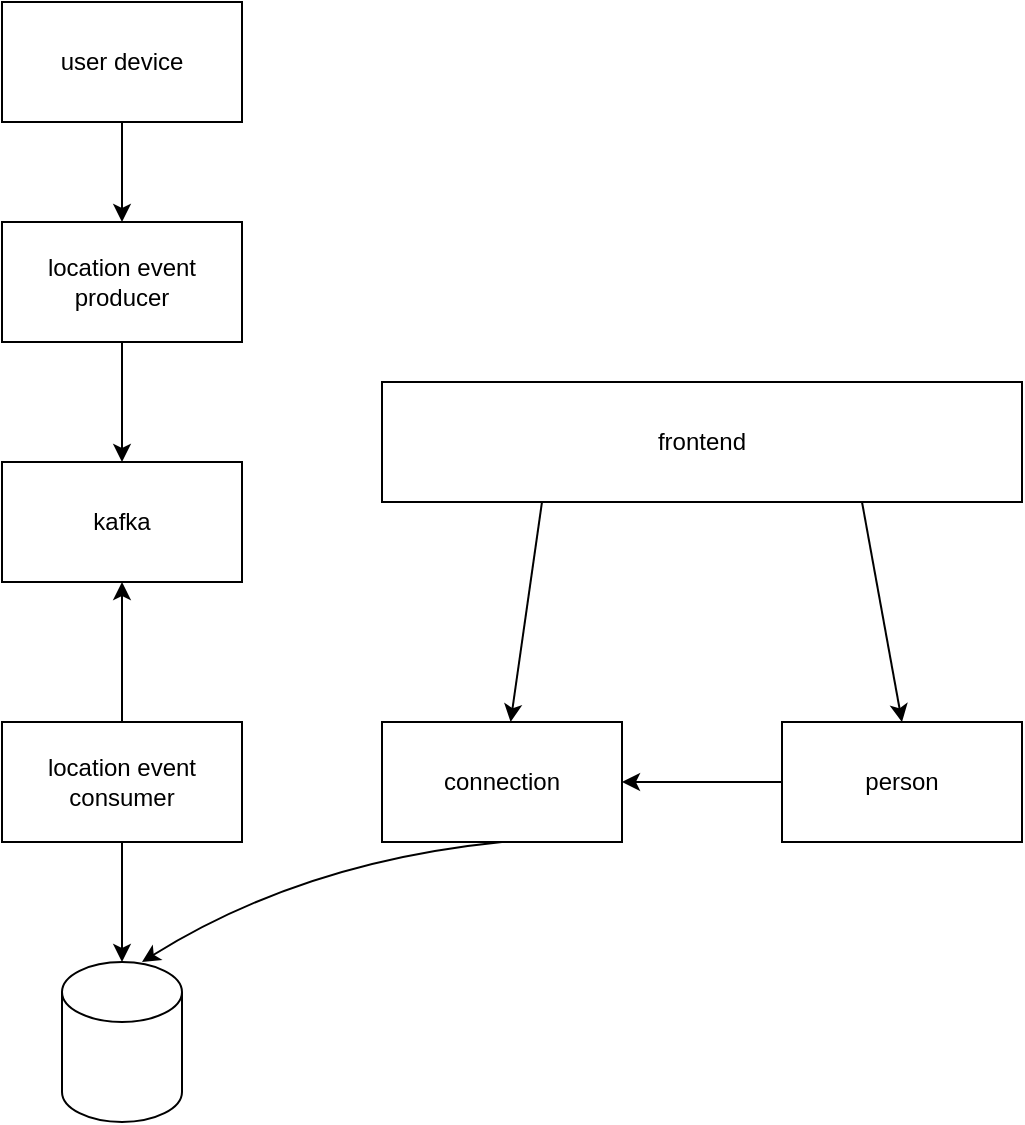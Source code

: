 <mxfile version="15.2.5" type="device"><diagram id="_zklWwAH2Nc5TJjQKXqh" name="Page-1"><mxGraphModel dx="1422" dy="678" grid="1" gridSize="10" guides="1" tooltips="1" connect="1" arrows="1" fold="1" page="1" pageScale="1" pageWidth="850" pageHeight="1100" math="0" shadow="0"><root><mxCell id="0"/><mxCell id="1" parent="0"/><mxCell id="xAxMC5Nn6d5d9ta0LiuW-1" value="user device" style="rounded=0;whiteSpace=wrap;html=1;" vertex="1" parent="1"><mxGeometry x="80" y="90" width="120" height="60" as="geometry"/></mxCell><mxCell id="xAxMC5Nn6d5d9ta0LiuW-2" value="location event producer" style="rounded=0;whiteSpace=wrap;html=1;" vertex="1" parent="1"><mxGeometry x="80" y="200" width="120" height="60" as="geometry"/></mxCell><mxCell id="xAxMC5Nn6d5d9ta0LiuW-3" value="kafka" style="rounded=0;whiteSpace=wrap;html=1;" vertex="1" parent="1"><mxGeometry x="80" y="320" width="120" height="60" as="geometry"/></mxCell><mxCell id="xAxMC5Nn6d5d9ta0LiuW-4" value="" style="endArrow=classic;html=1;exitX=0.5;exitY=1;exitDx=0;exitDy=0;entryX=0.5;entryY=0;entryDx=0;entryDy=0;" edge="1" parent="1" source="xAxMC5Nn6d5d9ta0LiuW-2" target="xAxMC5Nn6d5d9ta0LiuW-3"><mxGeometry width="50" height="50" relative="1" as="geometry"><mxPoint x="400" y="400" as="sourcePoint"/><mxPoint x="450" y="350" as="targetPoint"/></mxGeometry></mxCell><mxCell id="xAxMC5Nn6d5d9ta0LiuW-5" value="" style="endArrow=classic;html=1;exitX=0.5;exitY=1;exitDx=0;exitDy=0;entryX=0.5;entryY=0;entryDx=0;entryDy=0;" edge="1" parent="1" source="xAxMC5Nn6d5d9ta0LiuW-1" target="xAxMC5Nn6d5d9ta0LiuW-2"><mxGeometry width="50" height="50" relative="1" as="geometry"><mxPoint x="260" y="200" as="sourcePoint"/><mxPoint x="310" y="150" as="targetPoint"/></mxGeometry></mxCell><mxCell id="xAxMC5Nn6d5d9ta0LiuW-6" value="location event&lt;br&gt;consumer" style="rounded=0;whiteSpace=wrap;html=1;" vertex="1" parent="1"><mxGeometry x="80" y="450" width="120" height="60" as="geometry"/></mxCell><mxCell id="xAxMC5Nn6d5d9ta0LiuW-7" value="" style="endArrow=classic;html=1;exitX=0.5;exitY=0;exitDx=0;exitDy=0;" edge="1" parent="1" source="xAxMC5Nn6d5d9ta0LiuW-6"><mxGeometry width="50" height="50" relative="1" as="geometry"><mxPoint x="280" y="460" as="sourcePoint"/><mxPoint x="140" y="380" as="targetPoint"/></mxGeometry></mxCell><mxCell id="xAxMC5Nn6d5d9ta0LiuW-9" value="" style="shape=cylinder3;whiteSpace=wrap;html=1;boundedLbl=1;backgroundOutline=1;size=15;" vertex="1" parent="1"><mxGeometry x="110" y="570" width="60" height="80" as="geometry"/></mxCell><mxCell id="xAxMC5Nn6d5d9ta0LiuW-10" value="" style="endArrow=classic;html=1;exitX=0.5;exitY=1;exitDx=0;exitDy=0;entryX=0.5;entryY=0;entryDx=0;entryDy=0;entryPerimeter=0;" edge="1" parent="1" source="xAxMC5Nn6d5d9ta0LiuW-6" target="xAxMC5Nn6d5d9ta0LiuW-9"><mxGeometry width="50" height="50" relative="1" as="geometry"><mxPoint x="400" y="360" as="sourcePoint"/><mxPoint x="450" y="310" as="targetPoint"/></mxGeometry></mxCell><mxCell id="xAxMC5Nn6d5d9ta0LiuW-11" value="connection" style="rounded=0;whiteSpace=wrap;html=1;" vertex="1" parent="1"><mxGeometry x="270" y="450" width="120" height="60" as="geometry"/></mxCell><mxCell id="xAxMC5Nn6d5d9ta0LiuW-12" value="" style="curved=1;endArrow=classic;html=1;exitX=0.5;exitY=1;exitDx=0;exitDy=0;" edge="1" parent="1" source="xAxMC5Nn6d5d9ta0LiuW-11"><mxGeometry width="50" height="50" relative="1" as="geometry"><mxPoint x="330" y="630" as="sourcePoint"/><mxPoint x="150" y="570" as="targetPoint"/><Array as="points"><mxPoint x="230" y="520"/></Array></mxGeometry></mxCell><mxCell id="xAxMC5Nn6d5d9ta0LiuW-13" value="person" style="rounded=0;whiteSpace=wrap;html=1;" vertex="1" parent="1"><mxGeometry x="470" y="450" width="120" height="60" as="geometry"/></mxCell><mxCell id="xAxMC5Nn6d5d9ta0LiuW-15" value="frontend" style="rounded=0;whiteSpace=wrap;html=1;" vertex="1" parent="1"><mxGeometry x="270" y="280" width="320" height="60" as="geometry"/></mxCell><mxCell id="xAxMC5Nn6d5d9ta0LiuW-16" value="" style="endArrow=classic;html=1;exitX=0;exitY=0.5;exitDx=0;exitDy=0;" edge="1" parent="1" source="xAxMC5Nn6d5d9ta0LiuW-13" target="xAxMC5Nn6d5d9ta0LiuW-11"><mxGeometry width="50" height="50" relative="1" as="geometry"><mxPoint x="400" y="360" as="sourcePoint"/><mxPoint x="450" y="310" as="targetPoint"/></mxGeometry></mxCell><mxCell id="xAxMC5Nn6d5d9ta0LiuW-17" value="" style="endArrow=classic;html=1;exitX=0.25;exitY=1;exitDx=0;exitDy=0;" edge="1" parent="1" source="xAxMC5Nn6d5d9ta0LiuW-15" target="xAxMC5Nn6d5d9ta0LiuW-11"><mxGeometry width="50" height="50" relative="1" as="geometry"><mxPoint x="300" y="190" as="sourcePoint"/><mxPoint x="350" y="140" as="targetPoint"/></mxGeometry></mxCell><mxCell id="xAxMC5Nn6d5d9ta0LiuW-18" value="" style="endArrow=classic;html=1;exitX=0.75;exitY=1;exitDx=0;exitDy=0;entryX=0.5;entryY=0;entryDx=0;entryDy=0;" edge="1" parent="1" source="xAxMC5Nn6d5d9ta0LiuW-15" target="xAxMC5Nn6d5d9ta0LiuW-13"><mxGeometry width="50" height="50" relative="1" as="geometry"><mxPoint x="510" y="130" as="sourcePoint"/><mxPoint x="560" y="80" as="targetPoint"/></mxGeometry></mxCell></root></mxGraphModel></diagram></mxfile>